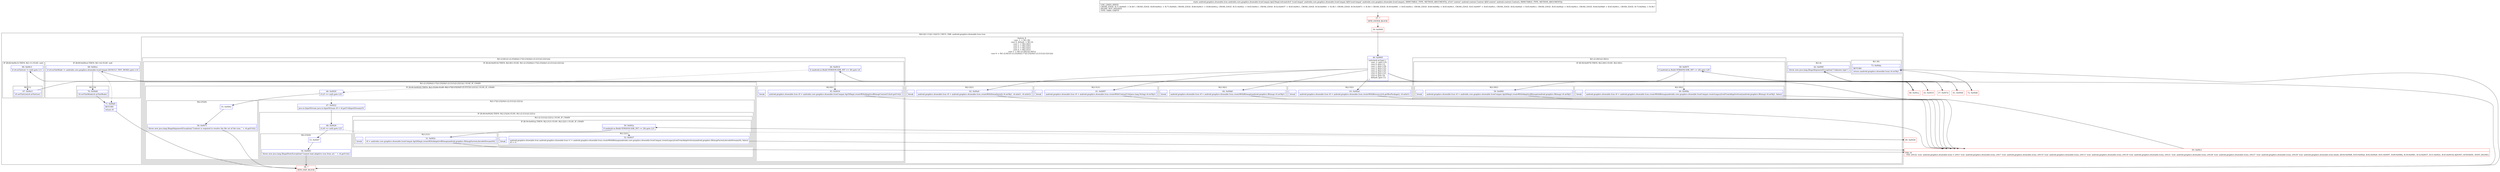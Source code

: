 digraph "CFG forandroidx.core.graphics.drawable.IconCompat.Api23Impl.toIcon(Landroidx\/core\/graphics\/drawable\/IconCompat;Landroid\/content\/Context;)Landroid\/graphics\/drawable\/Icon;" {
subgraph cluster_Region_839232487 {
label = "R(4:2|(1:11)|(1:14)|15) | DECL_VAR: android.graphics.drawable.Icon icon\l";
node [shape=record,color=blue];
subgraph cluster_SwitchRegion_907754196 {
label = "Switch: 8
 case -1 -> R(1:36)
 case 0, default -> R(1:4)
 case 1 -> R(2:34|1)
 case 2 -> R(2:33|1)
 case 3 -> R(2:32|1)
 case 4 -> R(2:31|1)
 case 5 -> R(1:(2:29|1)(2:30|1))
 case 6 -> R(1:(2:8|1)(1:(2:25|26)(2:17|(2:23|24)(1:(2:21|1)(2:22|1)))))";
node [shape=record,color=blue];
Node_40 [shape=record,label="{40\:\ 0x0005|switch(r4.mType) \{\l    case \-1: goto L35;\l    case 0: goto L3;\l    case 1: goto L34;\l    case 2: goto L33;\l    case 3: goto L32;\l    case 4: goto L31;\l    case 5: goto L27;\l    case 6: goto L6;\l    default: goto L3;\l\}\l}"];
subgraph cluster_Region_1631282085 {
label = "R(1:36)";
node [shape=record,color=blue];
Node_73 [shape=record,label="{73\:\ 0x00da|RETURN\l|return (android.graphics.drawable.Icon) r4.mObj1\l}"];
}
subgraph cluster_Region_1576047101 {
label = "R(1:4)";
node [shape=record,color=blue];
Node_42 [shape=record,label="{42\:\ 0x000f|throw new java.lang.IllegalArgumentException(\"Unknown type\")\l}"];
}
subgraph cluster_Region_486956809 {
label = "R(2:34|1)";
node [shape=record,color=blue];
Node_64 [shape=record,label="{64\:\ 0x00b8|android.graphics.drawable.Icon r0 = android.graphics.drawable.Icon.createWithBitmap((android.graphics.Bitmap) r4.mObj1)\l}"];
Node_InsnContainer_1119175479 [shape=record,label="{|break\l}"];
}
subgraph cluster_Region_1743378296 {
label = "R(2:33|1)";
node [shape=record,color=blue];
Node_63 [shape=record,label="{63\:\ 0x00ad|android.graphics.drawable.Icon r0 = android.graphics.drawable.Icon.createWithResource(r4.getResPackage(), r4.mInt1)\l}"];
Node_InsnContainer_756485167 [shape=record,label="{|break\l}"];
}
subgraph cluster_Region_339379660 {
label = "R(2:32|1)";
node [shape=record,color=blue];
Node_62 [shape=record,label="{62\:\ 0x00a0|android.graphics.drawable.Icon r0 = android.graphics.drawable.Icon.createWithData((byte[]) r4.mObj1, r4.mInt1, r4.mInt2)\l}"];
Node_InsnContainer_395015267 [shape=record,label="{|break\l}"];
}
subgraph cluster_Region_1662615060 {
label = "R(2:31|1)";
node [shape=record,color=blue];
Node_61 [shape=record,label="{61\:\ 0x0097|android.graphics.drawable.Icon r0 = android.graphics.drawable.Icon.createWithContentUri((java.lang.String) r4.mObj1)\l}"];
Node_InsnContainer_1319989270 [shape=record,label="{|break\l}"];
}
subgraph cluster_Region_644427279 {
label = "R(1:(2:29|1)(2:30|1))";
node [shape=record,color=blue];
subgraph cluster_IfRegion_856303769 {
label = "IF [B:58:0x007f] THEN: R(2:29|1) ELSE: R(2:30|1)";
node [shape=record,color=blue];
Node_58 [shape=record,label="{58\:\ 0x007f|if (android.os.Build.VERSION.SDK_INT \>= 26) goto L29\l}"];
subgraph cluster_Region_1697896351 {
label = "R(2:29|1)";
node [shape=record,color=blue];
Node_59 [shape=record,label="{59\:\ 0x0081|android.graphics.drawable.Icon r0 = androidx.core.graphics.drawable.IconCompat.Api26Impl.createWithAdaptiveBitmap((android.graphics.Bitmap) r4.mObj1)\l}"];
Node_InsnContainer_2137942775 [shape=record,label="{|break\l}"];
}
subgraph cluster_Region_1288211305 {
label = "R(2:30|1)";
node [shape=record,color=blue];
Node_60 [shape=record,label="{60\:\ 0x008a|android.graphics.drawable.Icon r0 = android.graphics.drawable.Icon.createWithBitmap(androidx.core.graphics.drawable.IconCompat.createLegacyIconFromAdaptiveIcon((android.graphics.Bitmap) r4.mObj1, false))\l}"];
Node_InsnContainer_1516669132 [shape=record,label="{|break\l}"];
}
}
}
subgraph cluster_Region_890293465 {
label = "R(1:(2:8|1)(1:(2:25|26)(2:17|(2:23|24)(1:(2:21|1)(2:22|1)))))";
node [shape=record,color=blue];
subgraph cluster_IfRegion_1463575554 {
label = "IF [B:44:0x0014] THEN: R(2:8|1) ELSE: R(1:(2:25|26)(2:17|(2:23|24)(1:(2:21|1)(2:22|1))))";
node [shape=record,color=blue];
Node_44 [shape=record,label="{44\:\ 0x0014|if (android.os.Build.VERSION.SDK_INT \>= 30) goto L8\l}"];
subgraph cluster_Region_96290920 {
label = "R(2:8|1)";
node [shape=record,color=blue];
Node_45 [shape=record,label="{45\:\ 0x0016|android.graphics.drawable.Icon r0 = androidx.core.graphics.drawable.IconCompat.Api30Impl.createWithAdaptiveBitmapContentUri(r4.getUri())\l}"];
Node_InsnContainer_1527350720 [shape=record,label="{|break\l}"];
}
subgraph cluster_Region_893863557 {
label = "R(1:(2:25|26)(2:17|(2:23|24)(1:(2:21|1)(2:22|1)))) | ELSE_IF_CHAIN\l";
node [shape=record,color=blue];
subgraph cluster_IfRegion_109196016 {
label = "IF [B:46:0x0020] THEN: R(2:25|26) ELSE: R(2:17|(2:23|24)(1:(2:21|1)(2:22|1))) | ELSE_IF_CHAIN\l";
node [shape=record,color=blue];
Node_46 [shape=record,label="{46\:\ 0x0020|if (r5 == null) goto L25\l}"];
subgraph cluster_Region_841632342 {
label = "R(2:25|26)";
node [shape=record,color=blue];
Node_55 [shape=record,label="{55\:\ 0x0062}"];
Node_56 [shape=record,label="{56\:\ 0x007c|throw new java.lang.IllegalArgumentException(\"Context is required to resolve the file uri of the icon: \" + r4.getUri())\l}"];
}
subgraph cluster_Region_2127165551 {
label = "R(2:17|(2:23|24)(1:(2:21|1)(2:22|1)))";
node [shape=record,color=blue];
Node_47 [shape=record,label="{47\:\ 0x0022|java.io.InputStream java.io.InputStream r0 = r4.getUriInputStream(r5)\l}"];
subgraph cluster_IfRegion_1659005452 {
label = "IF [B:48:0x0026] THEN: R(2:23|24) ELSE: R(1:(2:21|1)(2:22|1))";
node [shape=record,color=blue];
Node_48 [shape=record,label="{48\:\ 0x0026|if (r0 == null) goto L23\l}"];
subgraph cluster_Region_622521942 {
label = "R(2:23|24)";
node [shape=record,color=blue];
Node_53 [shape=record,label="{53\:\ 0x0047}"];
Node_54 [shape=record,label="{54\:\ 0x0061|throw new java.lang.IllegalStateException(\"Cannot load adaptive icon from uri: \" + r4.getUri())\l}"];
}
subgraph cluster_Region_711391006 {
label = "R(1:(2:21|1)(2:22|1)) | ELSE_IF_CHAIN\l";
node [shape=record,color=blue];
subgraph cluster_IfRegion_1038374160 {
label = "IF [B:50:0x002a] THEN: R(2:21|1) ELSE: R(2:22|1) | ELSE_IF_CHAIN\l";
node [shape=record,color=blue];
Node_50 [shape=record,label="{50\:\ 0x002a|if (android.os.Build.VERSION.SDK_INT \>= 26) goto L21\l}"];
subgraph cluster_Region_228989302 {
label = "R(2:21|1)";
node [shape=record,color=blue];
Node_51 [shape=record,label="{51\:\ 0x002c|r0 = androidx.core.graphics.drawable.IconCompat.Api26Impl.createWithAdaptiveBitmap(android.graphics.BitmapFactory.decodeStream(r0))\l}"];
Node_InsnContainer_1576845312 [shape=record,label="{|break\l}"];
}
subgraph cluster_Region_627517968 {
label = "R(2:22|1)";
node [shape=record,color=blue];
Node_52 [shape=record,label="{52\:\ 0x0037|android.graphics.drawable.Icon android.graphics.drawable.Icon r1 = android.graphics.drawable.Icon.createWithBitmap(androidx.core.graphics.drawable.IconCompat.createLegacyIconFromAdaptiveIcon(android.graphics.BitmapFactory.decodeStream(r0), false))\lr0 = r1\l}"];
Node_InsnContainer_795274679 [shape=record,label="{|break\l}"];
}
}
}
}
}
}
}
}
}
}
subgraph cluster_IfRegion_849686850 {
label = "IF [B:66:0x00c3] THEN: R(1:11) ELSE: null";
node [shape=record,color=blue];
Node_66 [shape=record,label="{66\:\ 0x00c3|if (r4.mTintList != null) goto L11\l}"];
subgraph cluster_Region_762752723 {
label = "R(1:11)";
node [shape=record,color=blue];
Node_67 [shape=record,label="{67\:\ 0x00c5|r0.setTintList(r4.mTintList)\l}"];
}
}
subgraph cluster_IfRegion_380733373 {
label = "IF [B:69:0x00ce] THEN: R(1:14) ELSE: null";
node [shape=record,color=blue];
Node_69 [shape=record,label="{69\:\ 0x00ce|if (r4.mTintMode != androidx.core.graphics.drawable.IconCompat.DEFAULT_TINT_MODE) goto L14\l}"];
subgraph cluster_Region_245549961 {
label = "R(1:14)";
node [shape=record,color=blue];
Node_70 [shape=record,label="{70\:\ 0x00d0|r0.setTintMode(r4.mTintMode)\l}"];
}
}
Node_71 [shape=record,label="{71\:\ 0x00d5|RETURN\l|return r0\l}"];
}
Node_37 [shape=record,color=red,label="{37\:\ ?|MTH_ENTER_BLOCK\l}"];
Node_39 [shape=record,color=red,label="{39\:\ 0x0000}"];
Node_41 [shape=record,color=red,label="{41\:\ 0x0008}"];
Node_38 [shape=record,color=red,label="{38\:\ ?|MTH_EXIT_BLOCK\l}"];
Node_43 [shape=record,color=red,label="{43\:\ 0x0010}"];
Node_65 [shape=record,color=red,label="{65\:\ 0x00c1|PHI: r0 \l  PHI: (r0v22 'icon' android.graphics.drawable.Icon) = (r0v5 'icon' android.graphics.drawable.Icon), (r0v7 'icon' android.graphics.drawable.Icon), (r0v10 'icon' android.graphics.drawable.Icon), (r0v13 'icon' android.graphics.drawable.Icon), (r0v18 'icon' android.graphics.drawable.Icon), (r0v21 'icon' android.graphics.drawable.Icon), (r0v26 'icon' android.graphics.drawable.Icon), (r0v27 'icon' android.graphics.drawable.Icon), (r0v29 'icon' android.graphics.drawable.Icon) binds: [B:64:0x00b8, B:63:0x00ad, B:62:0x00a0, B:61:0x0097, B:60:0x008a, B:59:0x0081, B:52:0x0037, B:51:0x002c, B:45:0x0016] A[DONT_GENERATE, DONT_INLINE]\l}"];
Node_68 [shape=record,color=red,label="{68\:\ 0x00ca}"];
Node_49 [shape=record,color=red,label="{49\:\ 0x0028}"];
Node_57 [shape=record,color=red,label="{57\:\ 0x007d}"];
Node_72 [shape=record,color=red,label="{72\:\ 0x00d6}"];
MethodNode[shape=record,label="{static android.graphics.drawable.Icon androidx.core.graphics.drawable.IconCompat.Api23Impl.toIcon((r4v0 'iconCompat' androidx.core.graphics.drawable.IconCompat A[D('iconCompat' androidx.core.graphics.drawable.IconCompat), IMMUTABLE_TYPE, METHOD_ARGUMENT]), (r5v0 'context' android.content.Context A[D('context' android.content.Context), IMMUTABLE_TYPE, METHOD_ARGUMENT]))  | USE_LINES_HINTS\lCROSS_EDGE: B:71:0x00d5 \-\> B:38:?, CROSS_EDGE: B:69:0x00ce \-\> B:71:0x00d5, CROSS_EDGE: B:66:0x00c3 \-\> B:68:0x00ca, CROSS_EDGE: B:51:0x002c \-\> B:65:0x00c1, CROSS_EDGE: B:52:0x0037 \-\> B:65:0x00c1, CROSS_EDGE: B:54:0x0061 \-\> B:38:?, CROSS_EDGE: B:56:0x007c \-\> B:38:?, CROSS_EDGE: B:59:0x0081 \-\> B:65:0x00c1, CROSS_EDGE: B:60:0x008a \-\> B:65:0x00c1, CROSS_EDGE: B:61:0x0097 \-\> B:65:0x00c1, CROSS_EDGE: B:62:0x00a0 \-\> B:65:0x00c1, CROSS_EDGE: B:63:0x00ad \-\> B:65:0x00c1, CROSS_EDGE: B:64:0x00b8 \-\> B:65:0x00c1, CROSS_EDGE: B:73:0x00da \-\> B:38:?\lINLINE_NOT_NEEDED\lTYPE_VARS: EMPTY\l}"];
MethodNode -> Node_37;Node_40 -> Node_41;
Node_40 -> Node_43;
Node_40 -> Node_57;
Node_40 -> Node_61;
Node_40 -> Node_62;
Node_40 -> Node_63;
Node_40 -> Node_64;
Node_40 -> Node_72;
Node_73 -> Node_38;
Node_42 -> Node_38;
Node_64 -> Node_65;
Node_63 -> Node_65;
Node_62 -> Node_65;
Node_61 -> Node_65;
Node_58 -> Node_59;
Node_58 -> Node_60[style=dashed];
Node_59 -> Node_65;
Node_60 -> Node_65;
Node_44 -> Node_45;
Node_44 -> Node_46[style=dashed];
Node_45 -> Node_65;
Node_46 -> Node_47[style=dashed];
Node_46 -> Node_55;
Node_55 -> Node_56;
Node_56 -> Node_38;
Node_47 -> Node_48;
Node_48 -> Node_49[style=dashed];
Node_48 -> Node_53;
Node_53 -> Node_54;
Node_54 -> Node_38;
Node_50 -> Node_51;
Node_50 -> Node_52[style=dashed];
Node_51 -> Node_65;
Node_52 -> Node_65;
Node_66 -> Node_67;
Node_66 -> Node_68[style=dashed];
Node_67 -> Node_68;
Node_69 -> Node_70;
Node_69 -> Node_71[style=dashed];
Node_70 -> Node_71;
Node_71 -> Node_38;
Node_37 -> Node_39;
Node_39 -> Node_40;
Node_41 -> Node_42;
Node_43 -> Node_44;
Node_65 -> Node_66;
Node_68 -> Node_69;
Node_49 -> Node_50;
Node_57 -> Node_58;
Node_72 -> Node_73;
}

